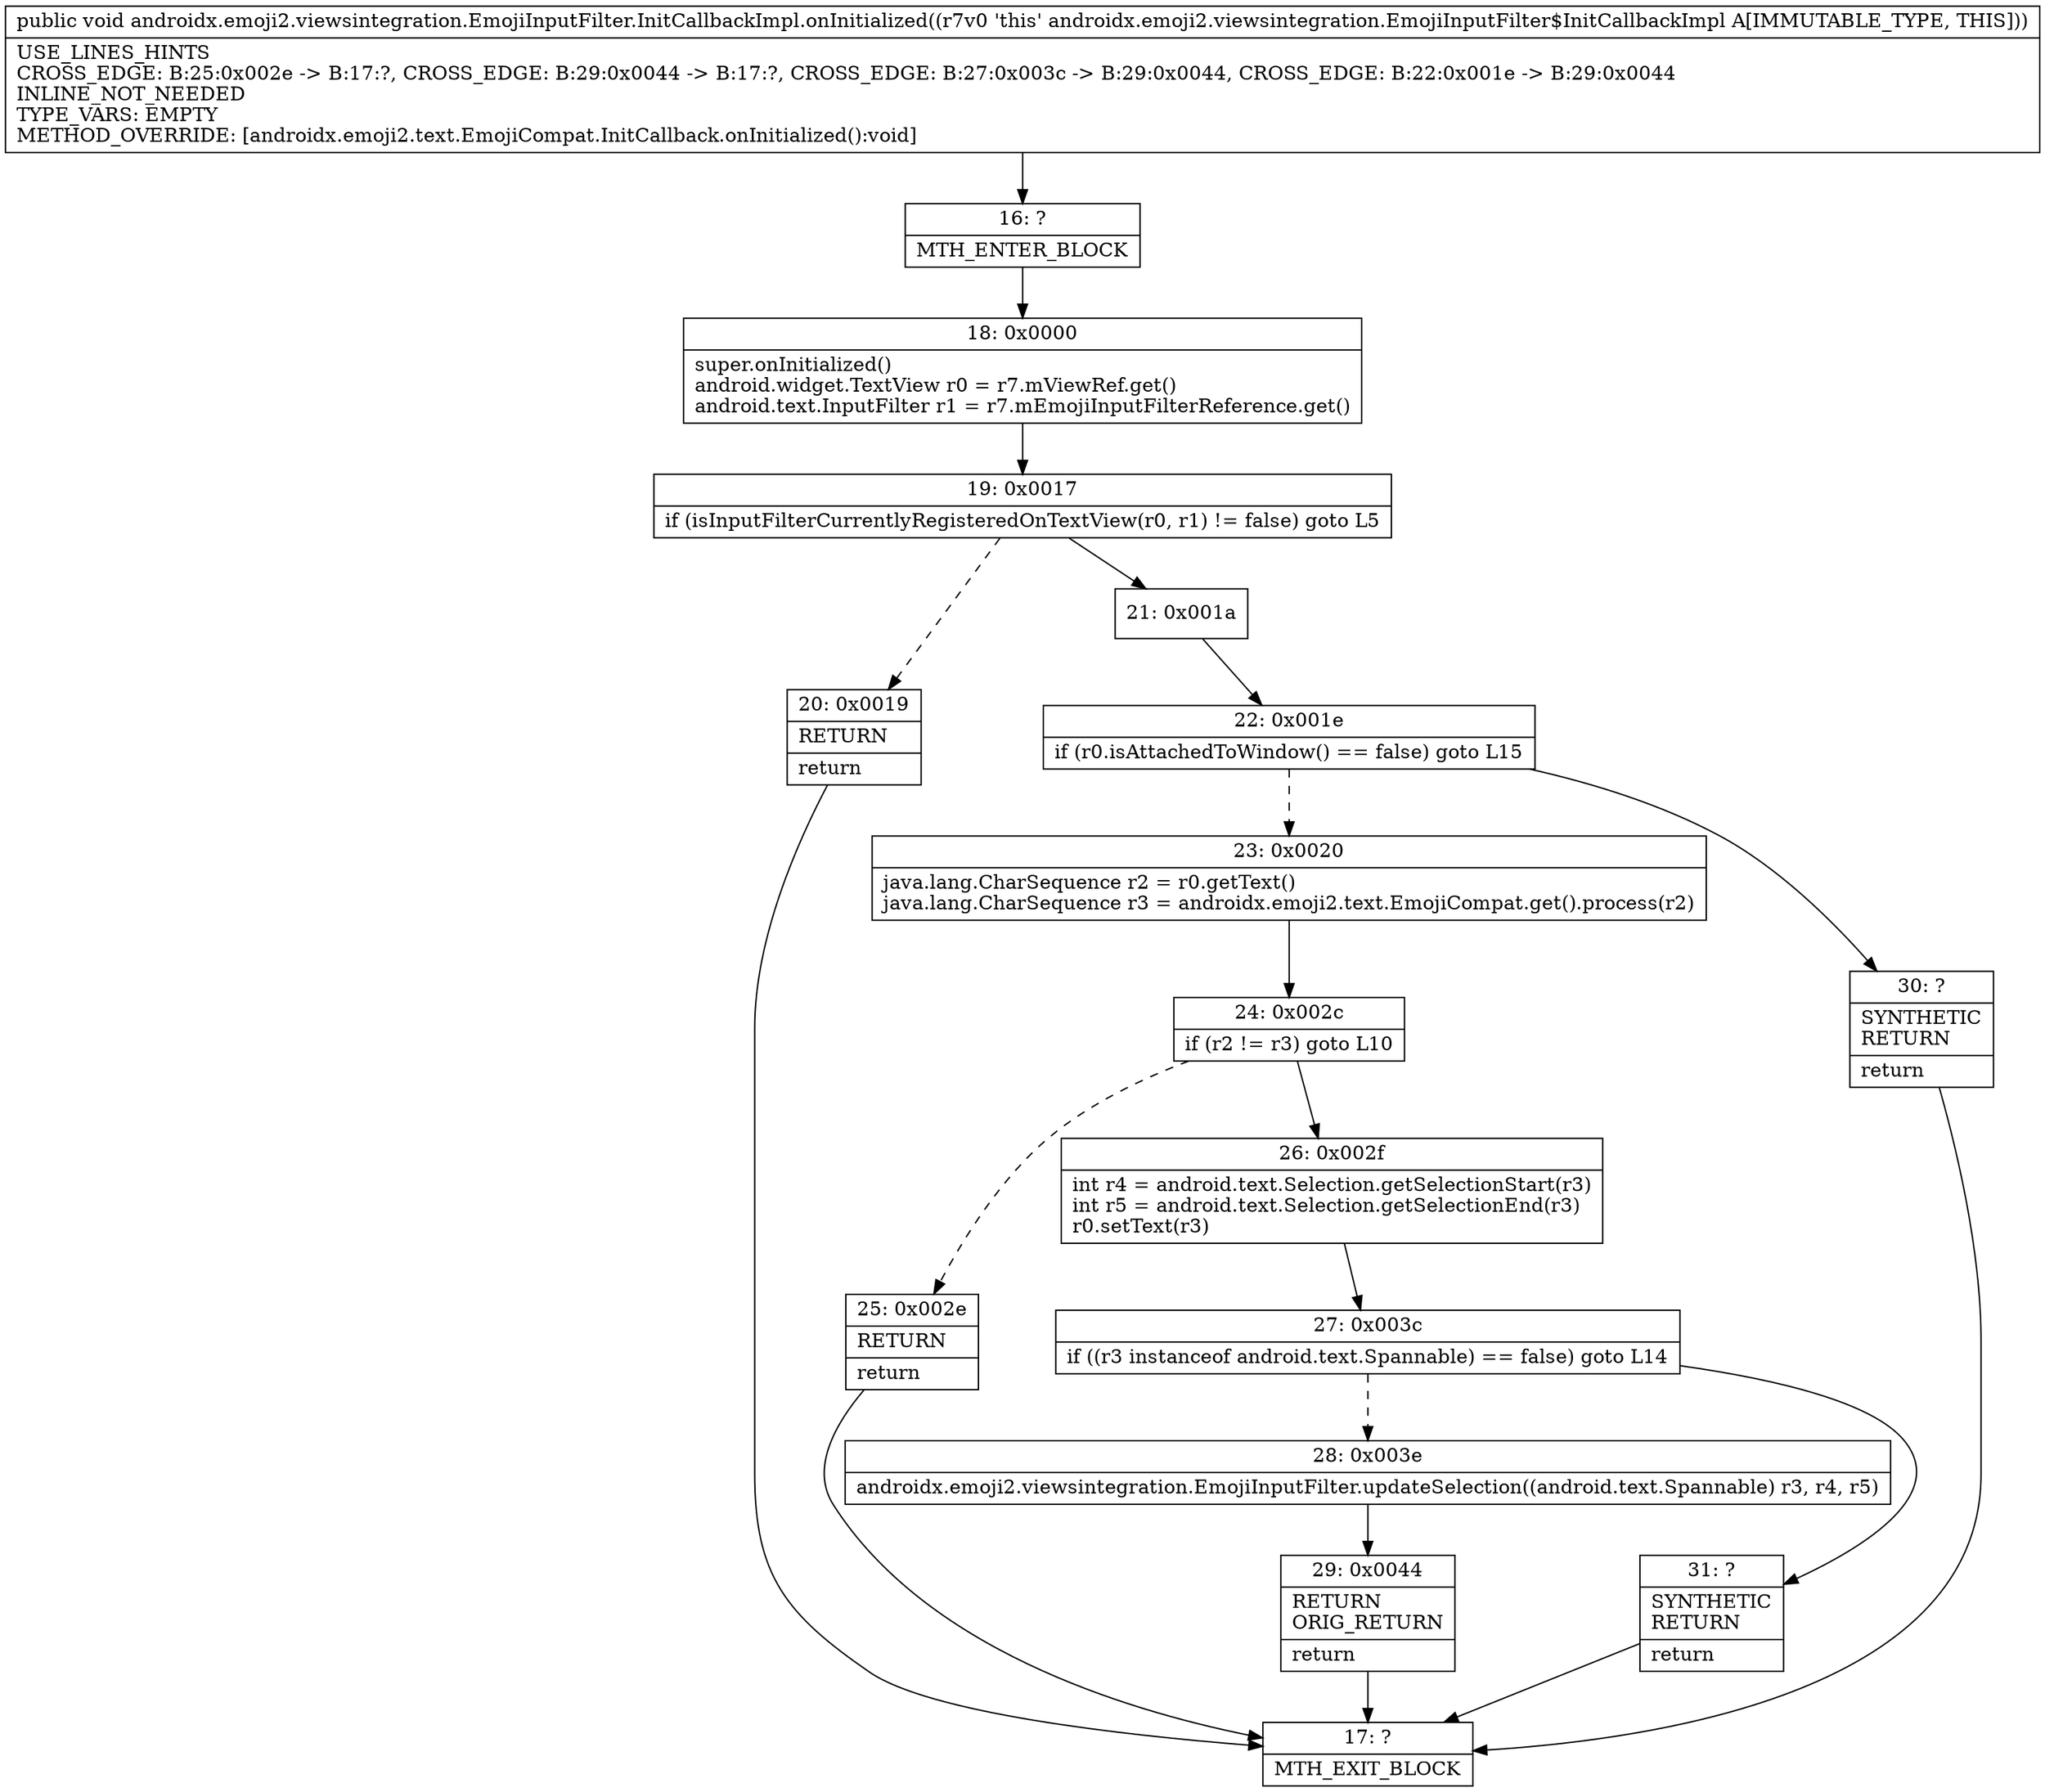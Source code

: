 digraph "CFG forandroidx.emoji2.viewsintegration.EmojiInputFilter.InitCallbackImpl.onInitialized()V" {
Node_16 [shape=record,label="{16\:\ ?|MTH_ENTER_BLOCK\l}"];
Node_18 [shape=record,label="{18\:\ 0x0000|super.onInitialized()\landroid.widget.TextView r0 = r7.mViewRef.get()\landroid.text.InputFilter r1 = r7.mEmojiInputFilterReference.get()\l}"];
Node_19 [shape=record,label="{19\:\ 0x0017|if (isInputFilterCurrentlyRegisteredOnTextView(r0, r1) != false) goto L5\l}"];
Node_20 [shape=record,label="{20\:\ 0x0019|RETURN\l|return\l}"];
Node_17 [shape=record,label="{17\:\ ?|MTH_EXIT_BLOCK\l}"];
Node_21 [shape=record,label="{21\:\ 0x001a}"];
Node_22 [shape=record,label="{22\:\ 0x001e|if (r0.isAttachedToWindow() == false) goto L15\l}"];
Node_23 [shape=record,label="{23\:\ 0x0020|java.lang.CharSequence r2 = r0.getText()\ljava.lang.CharSequence r3 = androidx.emoji2.text.EmojiCompat.get().process(r2)\l}"];
Node_24 [shape=record,label="{24\:\ 0x002c|if (r2 != r3) goto L10\l}"];
Node_25 [shape=record,label="{25\:\ 0x002e|RETURN\l|return\l}"];
Node_26 [shape=record,label="{26\:\ 0x002f|int r4 = android.text.Selection.getSelectionStart(r3)\lint r5 = android.text.Selection.getSelectionEnd(r3)\lr0.setText(r3)\l}"];
Node_27 [shape=record,label="{27\:\ 0x003c|if ((r3 instanceof android.text.Spannable) == false) goto L14\l}"];
Node_28 [shape=record,label="{28\:\ 0x003e|androidx.emoji2.viewsintegration.EmojiInputFilter.updateSelection((android.text.Spannable) r3, r4, r5)\l}"];
Node_29 [shape=record,label="{29\:\ 0x0044|RETURN\lORIG_RETURN\l|return\l}"];
Node_31 [shape=record,label="{31\:\ ?|SYNTHETIC\lRETURN\l|return\l}"];
Node_30 [shape=record,label="{30\:\ ?|SYNTHETIC\lRETURN\l|return\l}"];
MethodNode[shape=record,label="{public void androidx.emoji2.viewsintegration.EmojiInputFilter.InitCallbackImpl.onInitialized((r7v0 'this' androidx.emoji2.viewsintegration.EmojiInputFilter$InitCallbackImpl A[IMMUTABLE_TYPE, THIS]))  | USE_LINES_HINTS\lCROSS_EDGE: B:25:0x002e \-\> B:17:?, CROSS_EDGE: B:29:0x0044 \-\> B:17:?, CROSS_EDGE: B:27:0x003c \-\> B:29:0x0044, CROSS_EDGE: B:22:0x001e \-\> B:29:0x0044\lINLINE_NOT_NEEDED\lTYPE_VARS: EMPTY\lMETHOD_OVERRIDE: [androidx.emoji2.text.EmojiCompat.InitCallback.onInitialized():void]\l}"];
MethodNode -> Node_16;Node_16 -> Node_18;
Node_18 -> Node_19;
Node_19 -> Node_20[style=dashed];
Node_19 -> Node_21;
Node_20 -> Node_17;
Node_21 -> Node_22;
Node_22 -> Node_23[style=dashed];
Node_22 -> Node_30;
Node_23 -> Node_24;
Node_24 -> Node_25[style=dashed];
Node_24 -> Node_26;
Node_25 -> Node_17;
Node_26 -> Node_27;
Node_27 -> Node_28[style=dashed];
Node_27 -> Node_31;
Node_28 -> Node_29;
Node_29 -> Node_17;
Node_31 -> Node_17;
Node_30 -> Node_17;
}

